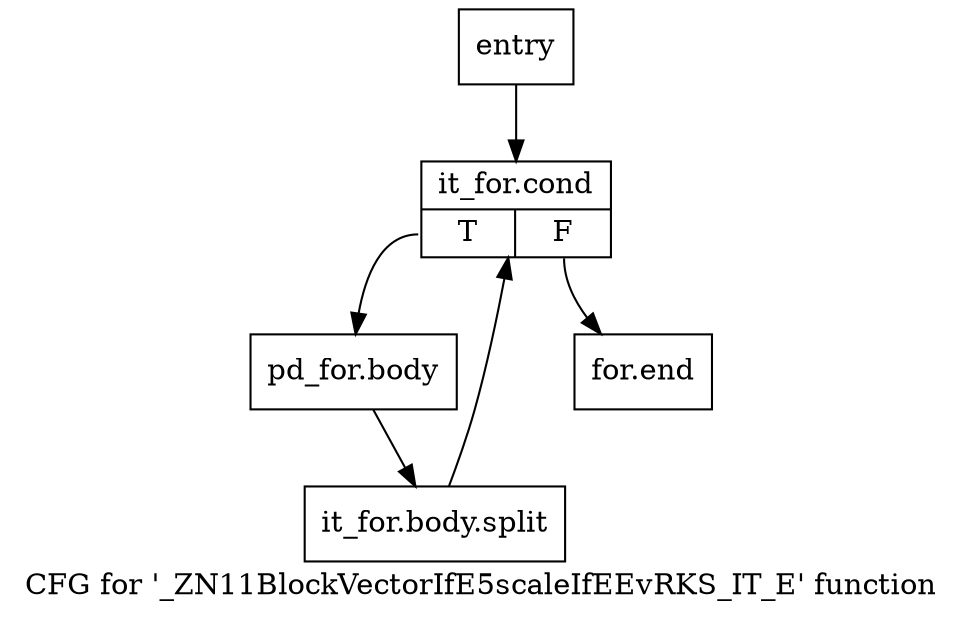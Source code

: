 digraph "CFG for '_ZN11BlockVectorIfE5scaleIfEEvRKS_IT_E' function" {
	label="CFG for '_ZN11BlockVectorIfE5scaleIfEEvRKS_IT_E' function";

	Node0x2f12300 [shape=record,label="{entry}"];
	Node0x2f12300 -> Node0x2f12350;
	Node0x2f12350 [shape=record,label="{it_for.cond|{<s0>T|<s1>F}}"];
	Node0x2f12350:s0 -> Node0x2f123a0;
	Node0x2f12350:s1 -> Node0x2f123f0;
	Node0x2f123a0 [shape=record,label="{pd_for.body}"];
	Node0x2f123a0 -> Node0x7e9bc50;
	Node0x7e9bc50 [shape=record,label="{it_for.body.split}"];
	Node0x7e9bc50 -> Node0x2f12350;
	Node0x2f123f0 [shape=record,label="{for.end}"];
}
